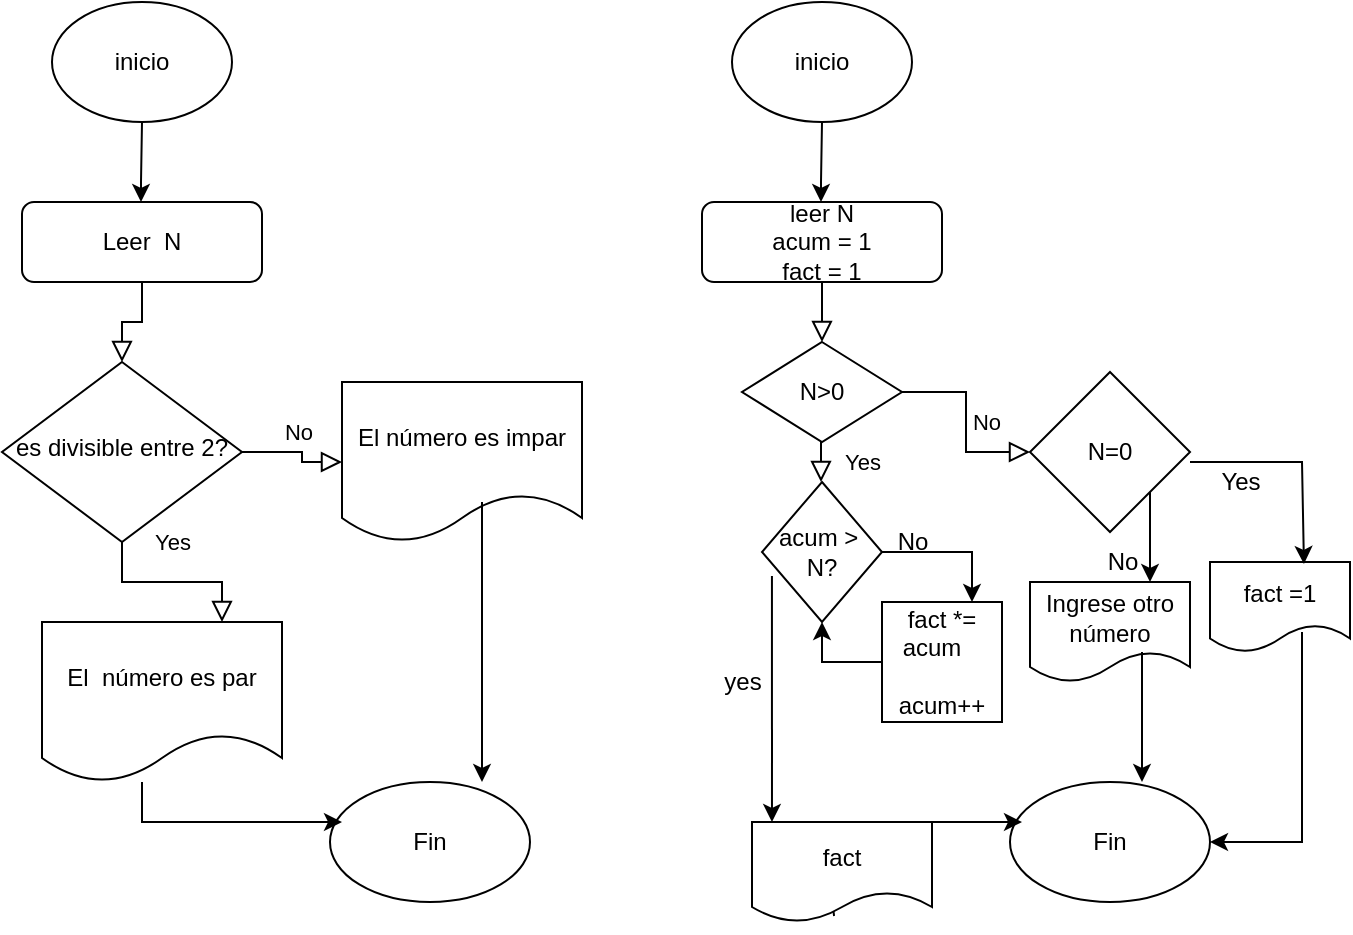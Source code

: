 <mxfile version="18.2.0" type="github">
  <diagram id="C5RBs43oDa-KdzZeNtuy" name="Page-1">
    <mxGraphModel dx="868" dy="886" grid="0" gridSize="10" guides="1" tooltips="1" connect="1" arrows="1" fold="1" page="0" pageScale="1" pageWidth="827" pageHeight="1169" math="0" shadow="0">
      <root>
        <mxCell id="WIyWlLk6GJQsqaUBKTNV-0" />
        <mxCell id="WIyWlLk6GJQsqaUBKTNV-1" parent="WIyWlLk6GJQsqaUBKTNV-0" />
        <mxCell id="WIyWlLk6GJQsqaUBKTNV-2" value="" style="rounded=0;html=1;jettySize=auto;orthogonalLoop=1;fontSize=11;endArrow=block;endFill=0;endSize=8;strokeWidth=1;shadow=0;labelBackgroundColor=none;edgeStyle=orthogonalEdgeStyle;" parent="WIyWlLk6GJQsqaUBKTNV-1" source="WIyWlLk6GJQsqaUBKTNV-3" target="WIyWlLk6GJQsqaUBKTNV-6" edge="1">
          <mxGeometry relative="1" as="geometry" />
        </mxCell>
        <mxCell id="WIyWlLk6GJQsqaUBKTNV-3" value="Leer&amp;nbsp; N" style="rounded=1;whiteSpace=wrap;html=1;fontSize=12;glass=0;strokeWidth=1;shadow=0;" parent="WIyWlLk6GJQsqaUBKTNV-1" vertex="1">
          <mxGeometry x="160" y="80" width="120" height="40" as="geometry" />
        </mxCell>
        <mxCell id="WIyWlLk6GJQsqaUBKTNV-4" value="Yes" style="rounded=0;html=1;jettySize=auto;orthogonalLoop=1;fontSize=11;endArrow=block;endFill=0;endSize=8;strokeWidth=1;shadow=0;labelBackgroundColor=none;edgeStyle=orthogonalEdgeStyle;entryX=0.75;entryY=0;entryDx=0;entryDy=0;" parent="WIyWlLk6GJQsqaUBKTNV-1" source="WIyWlLk6GJQsqaUBKTNV-6" target="i-uHLMRPu7zb3o51Y0Ox-2" edge="1">
          <mxGeometry y="20" relative="1" as="geometry">
            <mxPoint as="offset" />
            <mxPoint x="260" y="280" as="targetPoint" />
          </mxGeometry>
        </mxCell>
        <mxCell id="WIyWlLk6GJQsqaUBKTNV-5" value="No" style="edgeStyle=orthogonalEdgeStyle;rounded=0;html=1;jettySize=auto;orthogonalLoop=1;fontSize=11;endArrow=block;endFill=0;endSize=8;strokeWidth=1;shadow=0;labelBackgroundColor=none;" parent="WIyWlLk6GJQsqaUBKTNV-1" source="WIyWlLk6GJQsqaUBKTNV-6" edge="1">
          <mxGeometry y="10" relative="1" as="geometry">
            <mxPoint as="offset" />
            <mxPoint x="320" y="210" as="targetPoint" />
            <Array as="points">
              <mxPoint x="300" y="205" />
              <mxPoint x="300" y="210" />
            </Array>
          </mxGeometry>
        </mxCell>
        <mxCell id="WIyWlLk6GJQsqaUBKTNV-6" value="es divisible entre 2?" style="rhombus;whiteSpace=wrap;html=1;shadow=0;fontFamily=Helvetica;fontSize=12;align=center;strokeWidth=1;spacing=6;spacingTop=-4;" parent="WIyWlLk6GJQsqaUBKTNV-1" vertex="1">
          <mxGeometry x="150" y="160" width="120" height="90" as="geometry" />
        </mxCell>
        <mxCell id="i-uHLMRPu7zb3o51Y0Ox-0" value="inicio" style="ellipse;whiteSpace=wrap;html=1;" vertex="1" parent="WIyWlLk6GJQsqaUBKTNV-1">
          <mxGeometry x="175" y="-20" width="90" height="60" as="geometry" />
        </mxCell>
        <mxCell id="i-uHLMRPu7zb3o51Y0Ox-1" value="" style="endArrow=classic;html=1;rounded=0;" edge="1" parent="WIyWlLk6GJQsqaUBKTNV-1">
          <mxGeometry width="50" height="50" relative="1" as="geometry">
            <mxPoint x="220" y="40" as="sourcePoint" />
            <mxPoint x="219.5" y="80" as="targetPoint" />
            <Array as="points">
              <mxPoint x="219.5" y="70" />
            </Array>
          </mxGeometry>
        </mxCell>
        <mxCell id="i-uHLMRPu7zb3o51Y0Ox-2" value="El&amp;nbsp; número es par" style="shape=document;whiteSpace=wrap;html=1;boundedLbl=1;" vertex="1" parent="WIyWlLk6GJQsqaUBKTNV-1">
          <mxGeometry x="170" y="290" width="120" height="80" as="geometry" />
        </mxCell>
        <mxCell id="i-uHLMRPu7zb3o51Y0Ox-3" value="El número es impar" style="shape=document;whiteSpace=wrap;html=1;boundedLbl=1;" vertex="1" parent="WIyWlLk6GJQsqaUBKTNV-1">
          <mxGeometry x="320" y="170" width="120" height="80" as="geometry" />
        </mxCell>
        <mxCell id="i-uHLMRPu7zb3o51Y0Ox-5" value="" style="endArrow=classic;html=1;rounded=0;" edge="1" parent="WIyWlLk6GJQsqaUBKTNV-1">
          <mxGeometry width="50" height="50" relative="1" as="geometry">
            <mxPoint x="390" y="230" as="sourcePoint" />
            <mxPoint x="390" y="370" as="targetPoint" />
            <Array as="points">
              <mxPoint x="390" y="290" />
            </Array>
          </mxGeometry>
        </mxCell>
        <mxCell id="i-uHLMRPu7zb3o51Y0Ox-6" value="Fin" style="ellipse;whiteSpace=wrap;html=1;" vertex="1" parent="WIyWlLk6GJQsqaUBKTNV-1">
          <mxGeometry x="314" y="370" width="100" height="60" as="geometry" />
        </mxCell>
        <mxCell id="i-uHLMRPu7zb3o51Y0Ox-9" value="" style="endArrow=classic;html=1;rounded=0;" edge="1" parent="WIyWlLk6GJQsqaUBKTNV-1">
          <mxGeometry width="50" height="50" relative="1" as="geometry">
            <mxPoint x="220" y="370" as="sourcePoint" />
            <mxPoint x="320" y="390" as="targetPoint" />
            <Array as="points">
              <mxPoint x="220" y="390" />
            </Array>
          </mxGeometry>
        </mxCell>
        <mxCell id="i-uHLMRPu7zb3o51Y0Ox-11" value="" style="rounded=0;html=1;jettySize=auto;orthogonalLoop=1;fontSize=11;endArrow=block;endFill=0;endSize=8;strokeWidth=1;shadow=0;labelBackgroundColor=none;edgeStyle=orthogonalEdgeStyle;" edge="1" parent="WIyWlLk6GJQsqaUBKTNV-1" source="i-uHLMRPu7zb3o51Y0Ox-12">
          <mxGeometry relative="1" as="geometry">
            <mxPoint x="560" y="150" as="targetPoint" />
          </mxGeometry>
        </mxCell>
        <mxCell id="i-uHLMRPu7zb3o51Y0Ox-12" value="leer N&lt;br&gt;acum = 1&lt;br&gt;fact = 1" style="rounded=1;whiteSpace=wrap;html=1;fontSize=12;glass=0;strokeWidth=1;shadow=0;" vertex="1" parent="WIyWlLk6GJQsqaUBKTNV-1">
          <mxGeometry x="500" y="80" width="120" height="40" as="geometry" />
        </mxCell>
        <mxCell id="i-uHLMRPu7zb3o51Y0Ox-13" value="Yes" style="rounded=0;html=1;jettySize=auto;orthogonalLoop=1;fontSize=11;endArrow=block;endFill=0;endSize=8;strokeWidth=1;shadow=0;labelBackgroundColor=none;edgeStyle=orthogonalEdgeStyle;" edge="1" parent="WIyWlLk6GJQsqaUBKTNV-1">
          <mxGeometry y="20" relative="1" as="geometry">
            <mxPoint as="offset" />
            <mxPoint x="559.5" y="220" as="targetPoint" />
            <mxPoint x="559.5" y="200" as="sourcePoint" />
          </mxGeometry>
        </mxCell>
        <mxCell id="i-uHLMRPu7zb3o51Y0Ox-14" value="No" style="edgeStyle=orthogonalEdgeStyle;rounded=0;html=1;jettySize=auto;orthogonalLoop=1;fontSize=11;endArrow=block;endFill=0;endSize=8;strokeWidth=1;shadow=0;labelBackgroundColor=none;exitX=1;exitY=0.5;exitDx=0;exitDy=0;" edge="1" parent="WIyWlLk6GJQsqaUBKTNV-1" source="i-uHLMRPu7zb3o51Y0Ox-24" target="i-uHLMRPu7zb3o51Y0Ox-25">
          <mxGeometry y="10" relative="1" as="geometry">
            <mxPoint as="offset" />
            <mxPoint x="660" y="210" as="targetPoint" />
            <mxPoint x="610" y="210" as="sourcePoint" />
          </mxGeometry>
        </mxCell>
        <mxCell id="i-uHLMRPu7zb3o51Y0Ox-16" value="inicio" style="ellipse;whiteSpace=wrap;html=1;" vertex="1" parent="WIyWlLk6GJQsqaUBKTNV-1">
          <mxGeometry x="515" y="-20" width="90" height="60" as="geometry" />
        </mxCell>
        <mxCell id="i-uHLMRPu7zb3o51Y0Ox-17" value="" style="endArrow=classic;html=1;rounded=0;" edge="1" parent="WIyWlLk6GJQsqaUBKTNV-1">
          <mxGeometry width="50" height="50" relative="1" as="geometry">
            <mxPoint x="560" y="40" as="sourcePoint" />
            <mxPoint x="559.5" y="80" as="targetPoint" />
            <Array as="points">
              <mxPoint x="559.5" y="70" />
            </Array>
          </mxGeometry>
        </mxCell>
        <mxCell id="i-uHLMRPu7zb3o51Y0Ox-21" value="Fin" style="ellipse;whiteSpace=wrap;html=1;" vertex="1" parent="WIyWlLk6GJQsqaUBKTNV-1">
          <mxGeometry x="654" y="370" width="100" height="60" as="geometry" />
        </mxCell>
        <mxCell id="i-uHLMRPu7zb3o51Y0Ox-22" value="" style="endArrow=classic;html=1;rounded=0;exitX=0.456;exitY=0.94;exitDx=0;exitDy=0;exitPerimeter=0;" edge="1" parent="WIyWlLk6GJQsqaUBKTNV-1" source="i-uHLMRPu7zb3o51Y0Ox-34">
          <mxGeometry width="50" height="50" relative="1" as="geometry">
            <mxPoint x="560" y="370" as="sourcePoint" />
            <mxPoint x="660" y="390" as="targetPoint" />
            <Array as="points">
              <mxPoint x="560" y="390" />
            </Array>
          </mxGeometry>
        </mxCell>
        <mxCell id="i-uHLMRPu7zb3o51Y0Ox-24" value="N&amp;gt;0" style="rhombus;whiteSpace=wrap;html=1;" vertex="1" parent="WIyWlLk6GJQsqaUBKTNV-1">
          <mxGeometry x="520" y="150" width="80" height="50" as="geometry" />
        </mxCell>
        <mxCell id="i-uHLMRPu7zb3o51Y0Ox-25" value="N=0" style="rhombus;whiteSpace=wrap;html=1;" vertex="1" parent="WIyWlLk6GJQsqaUBKTNV-1">
          <mxGeometry x="664" y="165" width="80" height="80" as="geometry" />
        </mxCell>
        <mxCell id="i-uHLMRPu7zb3o51Y0Ox-26" value="fact =1" style="shape=document;whiteSpace=wrap;html=1;boundedLbl=1;" vertex="1" parent="WIyWlLk6GJQsqaUBKTNV-1">
          <mxGeometry x="754" y="260" width="70" height="45" as="geometry" />
        </mxCell>
        <mxCell id="i-uHLMRPu7zb3o51Y0Ox-27" value="" style="endArrow=classic;html=1;rounded=0;exitX=1;exitY=1;exitDx=0;exitDy=0;" edge="1" parent="WIyWlLk6GJQsqaUBKTNV-1" source="i-uHLMRPu7zb3o51Y0Ox-25">
          <mxGeometry width="50" height="50" relative="1" as="geometry">
            <mxPoint x="704" y="280" as="sourcePoint" />
            <mxPoint x="724" y="270" as="targetPoint" />
            <Array as="points" />
          </mxGeometry>
        </mxCell>
        <mxCell id="i-uHLMRPu7zb3o51Y0Ox-28" value="Yes" style="text;html=1;align=center;verticalAlign=middle;resizable=0;points=[];autosize=1;strokeColor=none;fillColor=none;" vertex="1" parent="WIyWlLk6GJQsqaUBKTNV-1">
          <mxGeometry x="754" y="210" width="30" height="20" as="geometry" />
        </mxCell>
        <mxCell id="i-uHLMRPu7zb3o51Y0Ox-29" value="Ingrese otro&lt;br&gt;número" style="shape=document;whiteSpace=wrap;html=1;boundedLbl=1;" vertex="1" parent="WIyWlLk6GJQsqaUBKTNV-1">
          <mxGeometry x="664" y="270" width="80" height="50" as="geometry" />
        </mxCell>
        <mxCell id="i-uHLMRPu7zb3o51Y0Ox-30" value="" style="endArrow=classic;html=1;rounded=0;entryX=0.671;entryY=0.022;entryDx=0;entryDy=0;entryPerimeter=0;" edge="1" parent="WIyWlLk6GJQsqaUBKTNV-1" target="i-uHLMRPu7zb3o51Y0Ox-26">
          <mxGeometry width="50" height="50" relative="1" as="geometry">
            <mxPoint x="744" y="210" as="sourcePoint" />
            <mxPoint x="794" y="160" as="targetPoint" />
            <Array as="points">
              <mxPoint x="800" y="210" />
            </Array>
          </mxGeometry>
        </mxCell>
        <mxCell id="i-uHLMRPu7zb3o51Y0Ox-31" value="No" style="text;html=1;align=center;verticalAlign=middle;resizable=0;points=[];autosize=1;strokeColor=none;fillColor=none;" vertex="1" parent="WIyWlLk6GJQsqaUBKTNV-1">
          <mxGeometry x="695" y="250" width="30" height="20" as="geometry" />
        </mxCell>
        <mxCell id="i-uHLMRPu7zb3o51Y0Ox-32" value="" style="endArrow=classic;html=1;rounded=0;entryX=0.66;entryY=0;entryDx=0;entryDy=0;entryPerimeter=0;" edge="1" parent="WIyWlLk6GJQsqaUBKTNV-1" target="i-uHLMRPu7zb3o51Y0Ox-21">
          <mxGeometry width="50" height="50" relative="1" as="geometry">
            <mxPoint x="720" y="305" as="sourcePoint" />
            <mxPoint x="770" y="255" as="targetPoint" />
          </mxGeometry>
        </mxCell>
        <mxCell id="i-uHLMRPu7zb3o51Y0Ox-33" value="" style="endArrow=classic;html=1;rounded=0;entryX=1;entryY=0.5;entryDx=0;entryDy=0;" edge="1" parent="WIyWlLk6GJQsqaUBKTNV-1" target="i-uHLMRPu7zb3o51Y0Ox-21">
          <mxGeometry width="50" height="50" relative="1" as="geometry">
            <mxPoint x="800" y="295" as="sourcePoint" />
            <mxPoint x="850" y="245" as="targetPoint" />
            <Array as="points">
              <mxPoint x="800" y="400" />
            </Array>
          </mxGeometry>
        </mxCell>
        <mxCell id="i-uHLMRPu7zb3o51Y0Ox-34" value="fact" style="shape=document;whiteSpace=wrap;html=1;boundedLbl=1;" vertex="1" parent="WIyWlLk6GJQsqaUBKTNV-1">
          <mxGeometry x="525" y="390" width="90" height="50" as="geometry" />
        </mxCell>
        <mxCell id="i-uHLMRPu7zb3o51Y0Ox-45" value="" style="edgeStyle=orthogonalEdgeStyle;rounded=0;orthogonalLoop=1;jettySize=auto;html=1;entryX=0.5;entryY=1;entryDx=0;entryDy=0;" edge="1" parent="WIyWlLk6GJQsqaUBKTNV-1" source="i-uHLMRPu7zb3o51Y0Ox-35" target="i-uHLMRPu7zb3o51Y0Ox-36">
          <mxGeometry relative="1" as="geometry">
            <Array as="points">
              <mxPoint x="560" y="310" />
            </Array>
          </mxGeometry>
        </mxCell>
        <mxCell id="i-uHLMRPu7zb3o51Y0Ox-35" value="fact *= acum&amp;nbsp; &amp;nbsp;&lt;br&gt;&lt;br&gt;acum++" style="whiteSpace=wrap;html=1;aspect=fixed;" vertex="1" parent="WIyWlLk6GJQsqaUBKTNV-1">
          <mxGeometry x="590" y="280" width="60" height="60" as="geometry" />
        </mxCell>
        <mxCell id="i-uHLMRPu7zb3o51Y0Ox-43" style="edgeStyle=orthogonalEdgeStyle;rounded=0;orthogonalLoop=1;jettySize=auto;html=1;exitX=1;exitY=0.5;exitDx=0;exitDy=0;entryX=0.75;entryY=0;entryDx=0;entryDy=0;" edge="1" parent="WIyWlLk6GJQsqaUBKTNV-1" source="i-uHLMRPu7zb3o51Y0Ox-36" target="i-uHLMRPu7zb3o51Y0Ox-35">
          <mxGeometry relative="1" as="geometry" />
        </mxCell>
        <mxCell id="i-uHLMRPu7zb3o51Y0Ox-36" value="acum &amp;gt;&amp;nbsp;&lt;br&gt;N?" style="rhombus;whiteSpace=wrap;html=1;" vertex="1" parent="WIyWlLk6GJQsqaUBKTNV-1">
          <mxGeometry x="530" y="220" width="60" height="70" as="geometry" />
        </mxCell>
        <mxCell id="i-uHLMRPu7zb3o51Y0Ox-40" value="No" style="text;html=1;align=center;verticalAlign=middle;resizable=0;points=[];autosize=1;strokeColor=none;fillColor=none;" vertex="1" parent="WIyWlLk6GJQsqaUBKTNV-1">
          <mxGeometry x="590" y="240" width="30" height="20" as="geometry" />
        </mxCell>
        <mxCell id="i-uHLMRPu7zb3o51Y0Ox-46" value="" style="endArrow=classic;html=1;rounded=0;entryX=0.111;entryY=0;entryDx=0;entryDy=0;entryPerimeter=0;exitX=0.083;exitY=0.671;exitDx=0;exitDy=0;exitPerimeter=0;" edge="1" parent="WIyWlLk6GJQsqaUBKTNV-1" source="i-uHLMRPu7zb3o51Y0Ox-36" target="i-uHLMRPu7zb3o51Y0Ox-34">
          <mxGeometry width="50" height="50" relative="1" as="geometry">
            <mxPoint x="520" y="300" as="sourcePoint" />
            <mxPoint x="540" y="270" as="targetPoint" />
            <Array as="points" />
          </mxGeometry>
        </mxCell>
        <mxCell id="i-uHLMRPu7zb3o51Y0Ox-47" value="yes" style="text;html=1;align=center;verticalAlign=middle;resizable=0;points=[];autosize=1;strokeColor=none;fillColor=none;" vertex="1" parent="WIyWlLk6GJQsqaUBKTNV-1">
          <mxGeometry x="505" y="310" width="30" height="20" as="geometry" />
        </mxCell>
      </root>
    </mxGraphModel>
  </diagram>
</mxfile>
